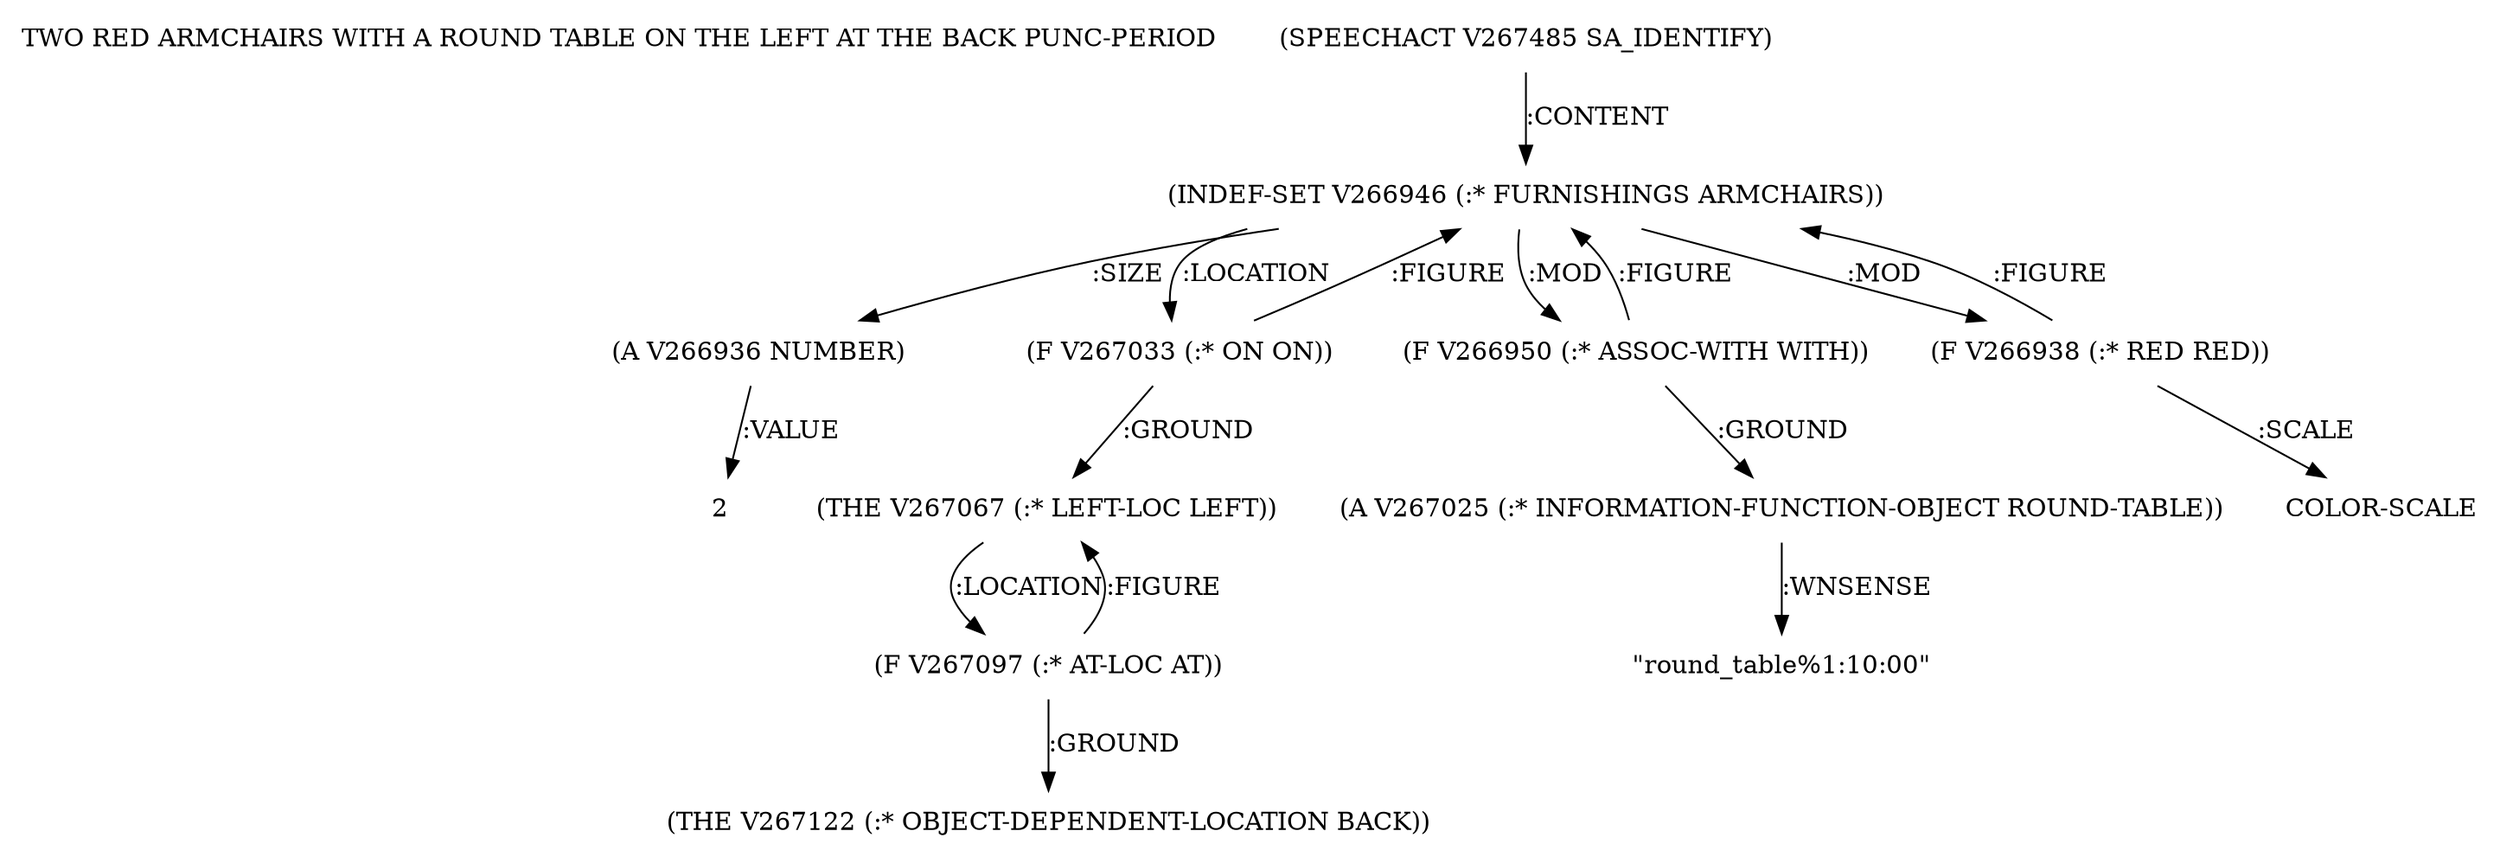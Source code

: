 digraph Terms {
  node [shape=none]
  "TWO RED ARMCHAIRS WITH A ROUND TABLE ON THE LEFT AT THE BACK PUNC-PERIOD"
  "V267485" [label="(SPEECHACT V267485 SA_IDENTIFY)"]
  "V267485" -> "V266946" [label=":CONTENT"]
  "V266946" [label="(INDEF-SET V266946 (:* FURNISHINGS ARMCHAIRS))"]
  "V266946" -> "V266936" [label=":SIZE"]
  "V266946" -> "V267033" [label=":LOCATION"]
  "V266946" -> "V266950" [label=":MOD"]
  "V266946" -> "V266938" [label=":MOD"]
  "V266936" [label="(A V266936 NUMBER)"]
  "V266936" -> "NT269517" [label=":VALUE"]
  "NT269517" [label="2"]
  "V266938" [label="(F V266938 (:* RED RED))"]
  "V266938" -> "V266946" [label=":FIGURE"]
  "V266938" -> "NT269518" [label=":SCALE"]
  "NT269518" [label="COLOR-SCALE"]
  "V266950" [label="(F V266950 (:* ASSOC-WITH WITH))"]
  "V266950" -> "V267025" [label=":GROUND"]
  "V266950" -> "V266946" [label=":FIGURE"]
  "V267025" [label="(A V267025 (:* INFORMATION-FUNCTION-OBJECT ROUND-TABLE))"]
  "V267025" -> "NT269519" [label=":WNSENSE"]
  "NT269519" [label="\"round_table%1:10:00\""]
  "V267033" [label="(F V267033 (:* ON ON))"]
  "V267033" -> "V267067" [label=":GROUND"]
  "V267033" -> "V266946" [label=":FIGURE"]
  "V267067" [label="(THE V267067 (:* LEFT-LOC LEFT))"]
  "V267067" -> "V267097" [label=":LOCATION"]
  "V267097" [label="(F V267097 (:* AT-LOC AT))"]
  "V267097" -> "V267122" [label=":GROUND"]
  "V267097" -> "V267067" [label=":FIGURE"]
  "V267122" [label="(THE V267122 (:* OBJECT-DEPENDENT-LOCATION BACK))"]
}
